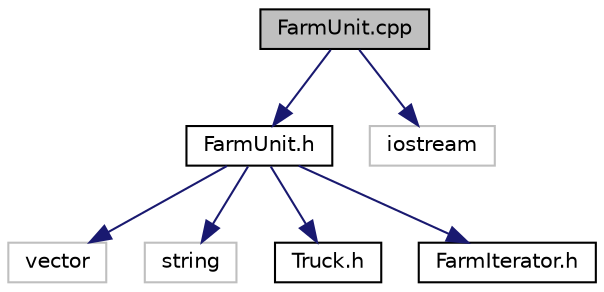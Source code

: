 digraph "FarmUnit.cpp"
{
 // LATEX_PDF_SIZE
  edge [fontname="Helvetica",fontsize="10",labelfontname="Helvetica",labelfontsize="10"];
  node [fontname="Helvetica",fontsize="10",shape=record];
  Node1 [label="FarmUnit.cpp",height=0.2,width=0.4,color="black", fillcolor="grey75", style="filled", fontcolor="black",tooltip="Class implementation for Component 1 - Composite (Component) and Component 5 - Iterator (Aggregate)"];
  Node1 -> Node2 [color="midnightblue",fontsize="10",style="solid"];
  Node2 [label="FarmUnit.h",height=0.2,width=0.4,color="black", fillcolor="white", style="filled",URL="$FarmUnit_8h.html",tooltip="Class definition for Component 1 - Composite (Component) and Component 5 - Iterator (Aggregate)"];
  Node2 -> Node3 [color="midnightblue",fontsize="10",style="solid"];
  Node3 [label="vector",height=0.2,width=0.4,color="grey75", fillcolor="white", style="filled",tooltip=" "];
  Node2 -> Node4 [color="midnightblue",fontsize="10",style="solid"];
  Node4 [label="string",height=0.2,width=0.4,color="grey75", fillcolor="white", style="filled",tooltip=" "];
  Node2 -> Node5 [color="midnightblue",fontsize="10",style="solid"];
  Node5 [label="Truck.h",height=0.2,width=0.4,color="black", fillcolor="white", style="filled",URL="$Truck_8h.html",tooltip="Class definition for Component 4 - Observer (Observer)"];
  Node2 -> Node6 [color="midnightblue",fontsize="10",style="solid"];
  Node6 [label="FarmIterator.h",height=0.2,width=0.4,color="black", fillcolor="white", style="filled",URL="$FarmIterator_8h.html",tooltip="Class definition for Component 5 - Iterator (Iterator)"];
  Node1 -> Node7 [color="midnightblue",fontsize="10",style="solid"];
  Node7 [label="iostream",height=0.2,width=0.4,color="grey75", fillcolor="white", style="filled",tooltip=" "];
}
